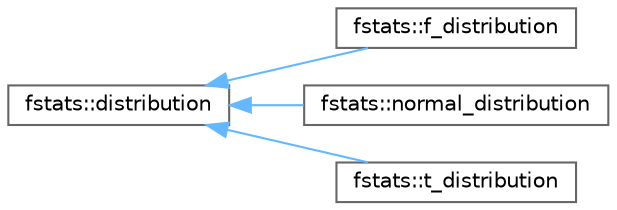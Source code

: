 digraph "Graphical Class Hierarchy"
{
 // LATEX_PDF_SIZE
  bgcolor="transparent";
  edge [fontname=Helvetica,fontsize=10,labelfontname=Helvetica,labelfontsize=10];
  node [fontname=Helvetica,fontsize=10,shape=box,height=0.2,width=0.4];
  rankdir="LR";
  Node0 [label="fstats::distribution",height=0.2,width=0.4,color="grey40", fillcolor="white", style="filled",URL="$structfstats_1_1distribution.html",tooltip="Defines a probability distribution."];
  Node0 -> Node1 [dir="back",color="steelblue1",style="solid"];
  Node1 [label="fstats::f_distribution",height=0.2,width=0.4,color="grey40", fillcolor="white", style="filled",URL="$structfstats_1_1f__distribution.html",tooltip="Defines an F-distribution."];
  Node0 -> Node2 [dir="back",color="steelblue1",style="solid"];
  Node2 [label="fstats::normal_distribution",height=0.2,width=0.4,color="grey40", fillcolor="white", style="filled",URL="$structfstats_1_1normal__distribution.html",tooltip="Defines a normal distribution."];
  Node0 -> Node3 [dir="back",color="steelblue1",style="solid"];
  Node3 [label="fstats::t_distribution",height=0.2,width=0.4,color="grey40", fillcolor="white", style="filled",URL="$structfstats_1_1t__distribution.html",tooltip="Defines Student's T-Distribution."];
}
